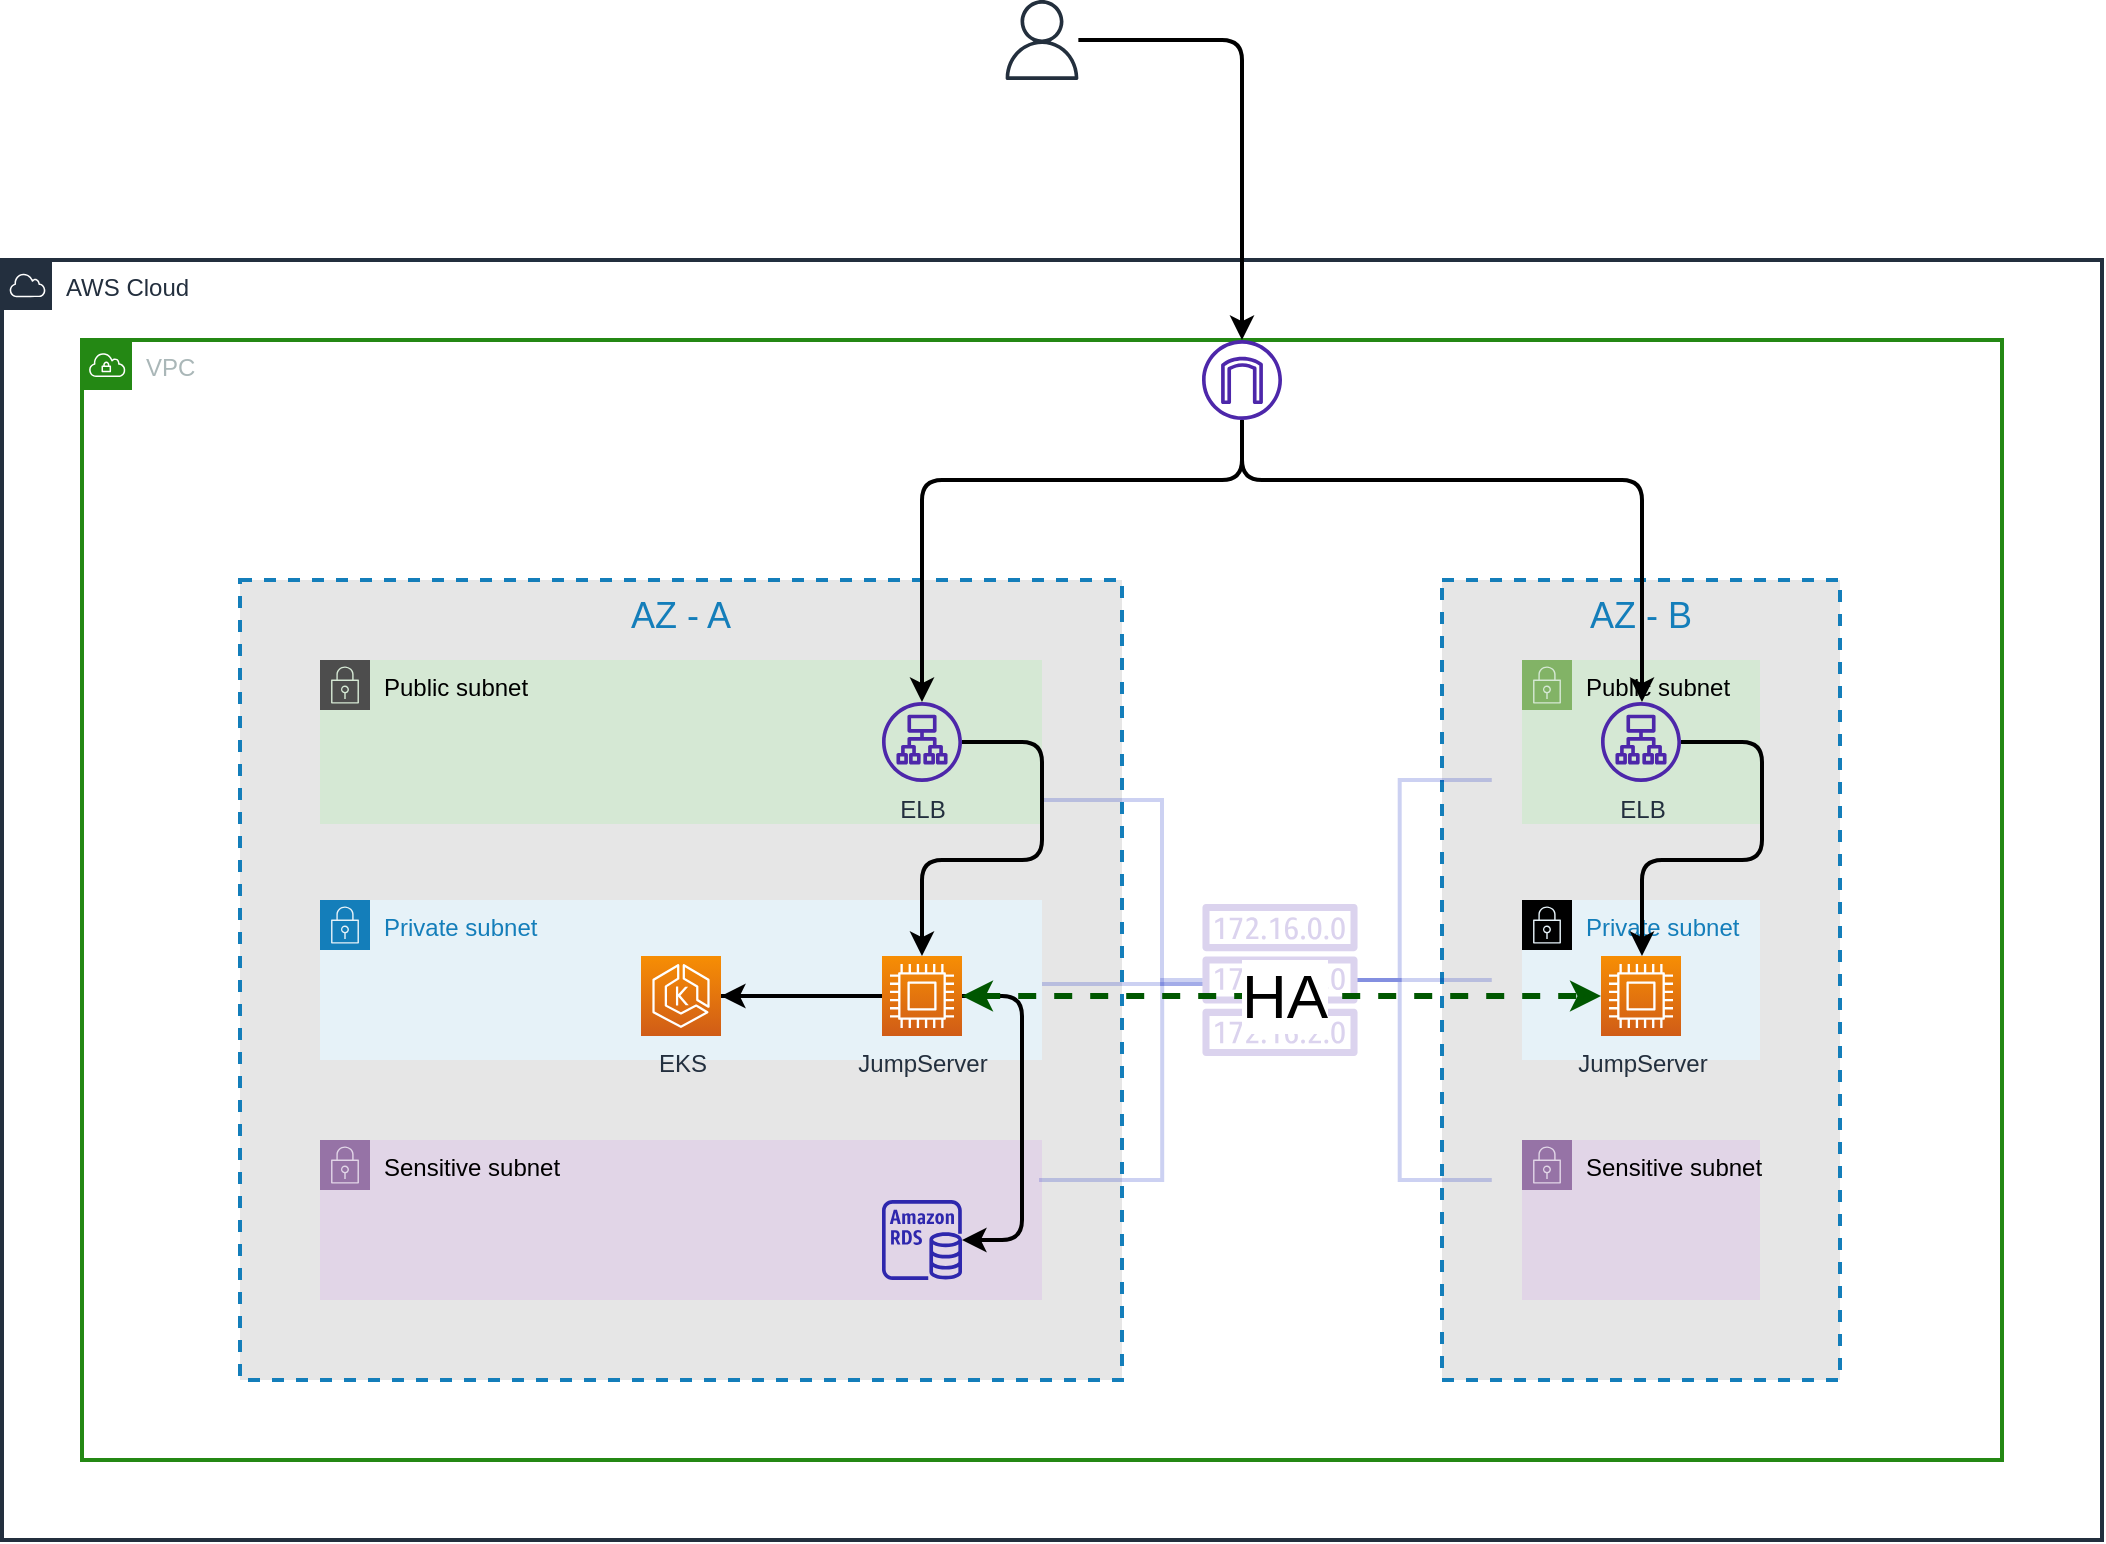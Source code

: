 <mxfile version="16.1.0" type="github">
  <diagram id="u_3kQUr9uVrfoITGdIjY" name="Page-1">
    <mxGraphModel dx="1608" dy="903" grid="1" gridSize="10" guides="1" tooltips="1" connect="1" arrows="1" fold="1" page="1" pageScale="1" pageWidth="827" pageHeight="1169" math="0" shadow="0">
      <root>
        <mxCell id="0" />
        <mxCell id="1" parent="0" />
        <mxCell id="-dqMX0dqwECL1H6PeXHk-1" value="AWS Cloud" style="points=[[0,0],[0.25,0],[0.5,0],[0.75,0],[1,0],[1,0.25],[1,0.5],[1,0.75],[1,1],[0.75,1],[0.5,1],[0.25,1],[0,1],[0,0.75],[0,0.5],[0,0.25]];outlineConnect=0;gradientColor=none;html=1;whiteSpace=wrap;fontSize=12;fontStyle=0;container=1;pointerEvents=0;collapsible=0;recursiveResize=0;shape=mxgraph.aws4.group;grIcon=mxgraph.aws4.group_aws_cloud;strokeColor=#232F3E;fillColor=default;verticalAlign=top;align=left;spacingLeft=30;fontColor=#232F3E;dashed=0;strokeWidth=2;" vertex="1" parent="1">
          <mxGeometry x="120" y="320" width="1050" height="640" as="geometry" />
        </mxCell>
        <mxCell id="-dqMX0dqwECL1H6PeXHk-2" value="VPC" style="points=[[0,0],[0.25,0],[0.5,0],[0.75,0],[1,0],[1,0.25],[1,0.5],[1,0.75],[1,1],[0.75,1],[0.5,1],[0.25,1],[0,1],[0,0.75],[0,0.5],[0,0.25]];outlineConnect=0;gradientColor=none;html=1;whiteSpace=wrap;fontSize=12;fontStyle=0;container=1;pointerEvents=0;collapsible=0;recursiveResize=0;shape=mxgraph.aws4.group;grIcon=mxgraph.aws4.group_vpc;strokeColor=#248814;fillColor=none;verticalAlign=top;align=left;spacingLeft=30;fontColor=#AAB7B8;dashed=0;strokeWidth=2;" vertex="1" parent="-dqMX0dqwECL1H6PeXHk-1">
          <mxGeometry x="40" y="40" width="960" height="560" as="geometry" />
        </mxCell>
        <mxCell id="-dqMX0dqwECL1H6PeXHk-23" value="AZ - B" style="fillColor=#E6E6E6;strokeColor=#147EBA;dashed=1;verticalAlign=top;fontStyle=0;fontColor=#147EBA;strokeWidth=2;fontSize=18;" vertex="1" parent="-dqMX0dqwECL1H6PeXHk-2">
          <mxGeometry x="680" y="120" width="199" height="400" as="geometry" />
        </mxCell>
        <mxCell id="-dqMX0dqwECL1H6PeXHk-3" value="AZ - A" style="fillColor=#E6E6E6;strokeColor=#147EBA;dashed=1;verticalAlign=top;fontStyle=0;fontColor=#147EBA;strokeWidth=2;fontSize=18;" vertex="1" parent="-dqMX0dqwECL1H6PeXHk-2">
          <mxGeometry x="79" y="120" width="441" height="400" as="geometry" />
        </mxCell>
        <mxCell id="-dqMX0dqwECL1H6PeXHk-5" value="Public subnet" style="points=[[0,0],[0.25,0],[0.5,0],[0.75,0],[1,0],[1,0.25],[1,0.5],[1,0.75],[1,1],[0.75,1],[0.5,1],[0.25,1],[0,1],[0,0.75],[0,0.5],[0,0.25]];outlineConnect=0;html=1;whiteSpace=wrap;fontSize=12;fontStyle=0;container=1;pointerEvents=0;collapsible=0;recursiveResize=0;shape=mxgraph.aws4.group;grIcon=mxgraph.aws4.group_security_group;grStroke=0;strokeColor=#4D4D4D;fillColor=#d5e8d4;verticalAlign=top;align=left;spacingLeft=30;dashed=0;strokeWidth=1;" vertex="1" parent="-dqMX0dqwECL1H6PeXHk-2">
          <mxGeometry x="119" y="160" width="361" height="82" as="geometry" />
        </mxCell>
        <mxCell id="-dqMX0dqwECL1H6PeXHk-6" value="ELB" style="sketch=0;outlineConnect=0;fontColor=#232F3E;gradientColor=none;fillColor=#4D27AA;strokeColor=none;dashed=0;verticalLabelPosition=bottom;verticalAlign=top;align=center;html=1;fontSize=12;fontStyle=0;aspect=fixed;pointerEvents=1;shape=mxgraph.aws4.application_load_balancer;" vertex="1" parent="-dqMX0dqwECL1H6PeXHk-5">
          <mxGeometry x="281" y="21" width="40" height="40" as="geometry" />
        </mxCell>
        <mxCell id="-dqMX0dqwECL1H6PeXHk-9" value="Private subnet" style="points=[[0,0],[0.25,0],[0.5,0],[0.75,0],[1,0],[1,0.25],[1,0.5],[1,0.75],[1,1],[0.75,1],[0.5,1],[0.25,1],[0,1],[0,0.75],[0,0.5],[0,0.25]];outlineConnect=0;gradientColor=none;html=1;whiteSpace=wrap;fontSize=12;fontStyle=0;container=1;pointerEvents=0;collapsible=0;recursiveResize=0;shape=mxgraph.aws4.group;grIcon=mxgraph.aws4.group_security_group;grStroke=0;strokeColor=#147EBA;fillColor=#E6F2F8;verticalAlign=top;align=left;spacingLeft=30;fontColor=#147EBA;dashed=0;" vertex="1" parent="-dqMX0dqwECL1H6PeXHk-2">
          <mxGeometry x="119" y="280" width="361" height="80" as="geometry" />
        </mxCell>
        <mxCell id="-dqMX0dqwECL1H6PeXHk-35" value="JumpServer" style="sketch=0;points=[[0,0,0],[0.25,0,0],[0.5,0,0],[0.75,0,0],[1,0,0],[0,1,0],[0.25,1,0],[0.5,1,0],[0.75,1,0],[1,1,0],[0,0.25,0],[0,0.5,0],[0,0.75,0],[1,0.25,0],[1,0.5,0],[1,0.75,0]];outlineConnect=0;fontColor=#232F3E;gradientColor=#F78E04;gradientDirection=north;fillColor=#D05C17;strokeColor=#ffffff;dashed=0;verticalLabelPosition=bottom;verticalAlign=top;align=center;html=1;fontSize=12;fontStyle=0;aspect=fixed;shape=mxgraph.aws4.resourceIcon;resIcon=mxgraph.aws4.compute;" vertex="1" parent="-dqMX0dqwECL1H6PeXHk-9">
          <mxGeometry x="281" y="28" width="40" height="40" as="geometry" />
        </mxCell>
        <mxCell id="-dqMX0dqwECL1H6PeXHk-11" value="Sensitive subnet" style="points=[[0,0],[0.25,0],[0.5,0],[0.75,0],[1,0],[1,0.25],[1,0.5],[1,0.75],[1,1],[0.75,1],[0.5,1],[0.25,1],[0,1],[0,0.75],[0,0.5],[0,0.25]];outlineConnect=0;html=1;whiteSpace=wrap;fontSize=12;fontStyle=0;container=1;pointerEvents=0;collapsible=0;recursiveResize=0;shape=mxgraph.aws4.group;grIcon=mxgraph.aws4.group_security_group;grStroke=0;strokeColor=#9673a6;fillColor=#e1d5e7;verticalAlign=top;align=left;spacingLeft=30;dashed=0;" vertex="1" parent="-dqMX0dqwECL1H6PeXHk-2">
          <mxGeometry x="119" y="400" width="361" height="80" as="geometry" />
        </mxCell>
        <mxCell id="-dqMX0dqwECL1H6PeXHk-12" value="" style="sketch=0;outlineConnect=0;fontColor=#232F3E;gradientColor=none;fillColor=#2E27AD;strokeColor=none;dashed=0;verticalLabelPosition=bottom;verticalAlign=top;align=center;html=1;fontSize=12;fontStyle=0;aspect=fixed;pointerEvents=1;shape=mxgraph.aws4.rds_instance;" vertex="1" parent="-dqMX0dqwECL1H6PeXHk-11">
          <mxGeometry x="281" y="30" width="40" height="40" as="geometry" />
        </mxCell>
        <mxCell id="-dqMX0dqwECL1H6PeXHk-13" style="edgeStyle=orthogonalEdgeStyle;rounded=0;orthogonalLoop=1;jettySize=auto;html=1;strokeWidth=2;endArrow=none;endFill=0;fillColor=#0050ef;strokeColor=#001DBC;opacity=20;" edge="1" parent="-dqMX0dqwECL1H6PeXHk-2" source="-dqMX0dqwECL1H6PeXHk-19">
          <mxGeometry relative="1" as="geometry">
            <mxPoint x="480" y="230" as="targetPoint" />
            <Array as="points">
              <mxPoint x="540" y="322" />
              <mxPoint x="540" y="230" />
            </Array>
          </mxGeometry>
        </mxCell>
        <mxCell id="-dqMX0dqwECL1H6PeXHk-14" style="edgeStyle=orthogonalEdgeStyle;rounded=0;orthogonalLoop=1;jettySize=auto;html=1;endArrow=none;endFill=0;strokeWidth=2;strokeColor=#001DBC;fillColor=#0050ef;opacity=20;" edge="1" parent="-dqMX0dqwECL1H6PeXHk-2" source="-dqMX0dqwECL1H6PeXHk-19">
          <mxGeometry relative="1" as="geometry">
            <mxPoint x="481" y="323" as="targetPoint" />
            <Array as="points">
              <mxPoint x="510" y="322" />
              <mxPoint x="510" y="322" />
            </Array>
          </mxGeometry>
        </mxCell>
        <mxCell id="-dqMX0dqwECL1H6PeXHk-15" style="edgeStyle=orthogonalEdgeStyle;rounded=0;orthogonalLoop=1;jettySize=auto;html=1;entryX=0.906;entryY=0.75;entryDx=0;entryDy=0;entryPerimeter=0;endArrow=none;endFill=0;strokeWidth=2;strokeColor=#001DBC;fillColor=#0050ef;opacity=20;" edge="1" parent="-dqMX0dqwECL1H6PeXHk-2" source="-dqMX0dqwECL1H6PeXHk-19" target="-dqMX0dqwECL1H6PeXHk-3">
          <mxGeometry relative="1" as="geometry" />
        </mxCell>
        <mxCell id="-dqMX0dqwECL1H6PeXHk-16" style="edgeStyle=orthogonalEdgeStyle;rounded=0;orthogonalLoop=1;jettySize=auto;html=1;entryX=0.125;entryY=0.25;entryDx=0;entryDy=0;entryPerimeter=0;endArrow=none;endFill=0;strokeWidth=2;strokeColor=#001DBC;fillColor=#0050ef;opacity=20;" edge="1" parent="-dqMX0dqwECL1H6PeXHk-2" source="-dqMX0dqwECL1H6PeXHk-19" target="-dqMX0dqwECL1H6PeXHk-23">
          <mxGeometry relative="1" as="geometry" />
        </mxCell>
        <mxCell id="-dqMX0dqwECL1H6PeXHk-17" style="edgeStyle=orthogonalEdgeStyle;rounded=0;orthogonalLoop=1;jettySize=auto;html=1;entryX=0.125;entryY=0.5;entryDx=0;entryDy=0;entryPerimeter=0;endArrow=none;endFill=0;strokeWidth=2;strokeColor=#001DBC;fillColor=#0050ef;opacity=20;" edge="1" parent="-dqMX0dqwECL1H6PeXHk-2" source="-dqMX0dqwECL1H6PeXHk-19" target="-dqMX0dqwECL1H6PeXHk-23">
          <mxGeometry relative="1" as="geometry" />
        </mxCell>
        <mxCell id="-dqMX0dqwECL1H6PeXHk-18" style="edgeStyle=orthogonalEdgeStyle;rounded=0;orthogonalLoop=1;jettySize=auto;html=1;entryX=0.125;entryY=0.75;entryDx=0;entryDy=0;entryPerimeter=0;endArrow=none;endFill=0;strokeWidth=2;strokeColor=#001DBC;fillColor=#0050ef;opacity=20;" edge="1" parent="-dqMX0dqwECL1H6PeXHk-2" source="-dqMX0dqwECL1H6PeXHk-19" target="-dqMX0dqwECL1H6PeXHk-23">
          <mxGeometry relative="1" as="geometry" />
        </mxCell>
        <mxCell id="-dqMX0dqwECL1H6PeXHk-19" value="" style="sketch=0;outlineConnect=0;fontColor=#232F3E;gradientColor=none;fillColor=#4D27AA;strokeColor=none;dashed=0;verticalLabelPosition=bottom;verticalAlign=top;align=center;html=1;fontSize=12;fontStyle=0;aspect=fixed;pointerEvents=1;shape=mxgraph.aws4.route_table;opacity=20;" vertex="1" parent="-dqMX0dqwECL1H6PeXHk-2">
          <mxGeometry x="560" y="282" width="78" height="76" as="geometry" />
        </mxCell>
        <mxCell id="-dqMX0dqwECL1H6PeXHk-20" value="" style="sketch=0;outlineConnect=0;fontColor=#232F3E;gradientColor=none;fillColor=#4D27AA;strokeColor=none;dashed=0;verticalLabelPosition=bottom;verticalAlign=top;align=center;html=1;fontSize=12;fontStyle=0;aspect=fixed;pointerEvents=1;shape=mxgraph.aws4.internet_gateway;" vertex="1" parent="-dqMX0dqwECL1H6PeXHk-2">
          <mxGeometry x="560" width="40" height="40" as="geometry" />
        </mxCell>
        <mxCell id="-dqMX0dqwECL1H6PeXHk-22" style="edgeStyle=orthogonalEdgeStyle;rounded=1;orthogonalLoop=1;jettySize=auto;html=1;strokeWidth=2;startArrow=none;" edge="1" parent="-dqMX0dqwECL1H6PeXHk-2" target="-dqMX0dqwECL1H6PeXHk-12">
          <mxGeometry relative="1" as="geometry">
            <mxPoint x="440" y="328" as="sourcePoint" />
            <Array as="points">
              <mxPoint x="470" y="328" />
              <mxPoint x="470" y="450" />
            </Array>
          </mxGeometry>
        </mxCell>
        <mxCell id="-dqMX0dqwECL1H6PeXHk-25" value="Public subnet" style="points=[[0,0],[0.25,0],[0.5,0],[0.75,0],[1,0],[1,0.25],[1,0.5],[1,0.75],[1,1],[0.75,1],[0.5,1],[0.25,1],[0,1],[0,0.75],[0,0.5],[0,0.25]];outlineConnect=0;html=1;whiteSpace=wrap;fontSize=12;fontStyle=0;container=1;pointerEvents=0;collapsible=0;recursiveResize=0;shape=mxgraph.aws4.group;grIcon=mxgraph.aws4.group_security_group;grStroke=0;strokeColor=#82b366;fillColor=#d5e8d4;verticalAlign=top;align=left;spacingLeft=30;dashed=0;" vertex="1" parent="-dqMX0dqwECL1H6PeXHk-2">
          <mxGeometry x="720" y="160" width="119" height="82" as="geometry" />
        </mxCell>
        <mxCell id="-dqMX0dqwECL1H6PeXHk-29" value="Private subnet" style="points=[[0,0],[0.25,0],[0.5,0],[0.75,0],[1,0],[1,0.25],[1,0.5],[1,0.75],[1,1],[0.75,1],[0.5,1],[0.25,1],[0,1],[0,0.75],[0,0.5],[0,0.25]];outlineConnect=0;gradientColor=none;html=1;whiteSpace=wrap;fontSize=12;fontStyle=0;container=1;pointerEvents=0;collapsible=0;recursiveResize=0;shape=mxgraph.aws4.group;grIcon=mxgraph.aws4.group_security_group;grStroke=0;strokeColor=#000000;fillColor=#E6F2F8;verticalAlign=top;align=left;spacingLeft=30;fontColor=#147EBA;dashed=0;" vertex="1" parent="-dqMX0dqwECL1H6PeXHk-2">
          <mxGeometry x="720" y="280" width="119" height="80" as="geometry" />
        </mxCell>
        <mxCell id="-dqMX0dqwECL1H6PeXHk-48" value="JumpServer" style="sketch=0;points=[[0,0,0],[0.25,0,0],[0.5,0,0],[0.75,0,0],[1,0,0],[0,1,0],[0.25,1,0],[0.5,1,0],[0.75,1,0],[1,1,0],[0,0.25,0],[0,0.5,0],[0,0.75,0],[1,0.25,0],[1,0.5,0],[1,0.75,0]];outlineConnect=0;fontColor=#232F3E;gradientColor=#F78E04;gradientDirection=north;fillColor=#D05C17;strokeColor=#ffffff;dashed=0;verticalLabelPosition=bottom;verticalAlign=top;align=center;html=1;fontSize=12;fontStyle=0;aspect=fixed;shape=mxgraph.aws4.resourceIcon;resIcon=mxgraph.aws4.compute;" vertex="1" parent="-dqMX0dqwECL1H6PeXHk-29">
          <mxGeometry x="39.5" y="28" width="40" height="40" as="geometry" />
        </mxCell>
        <mxCell id="-dqMX0dqwECL1H6PeXHk-31" value="Sensitive&amp;nbsp;subnet" style="points=[[0,0],[0.25,0],[0.5,0],[0.75,0],[1,0],[1,0.25],[1,0.5],[1,0.75],[1,1],[0.75,1],[0.5,1],[0.25,1],[0,1],[0,0.75],[0,0.5],[0,0.25]];outlineConnect=0;html=1;whiteSpace=wrap;fontSize=12;fontStyle=0;container=1;pointerEvents=0;collapsible=0;recursiveResize=0;shape=mxgraph.aws4.group;grIcon=mxgraph.aws4.group_security_group;grStroke=0;strokeColor=#9673a6;fillColor=#e1d5e7;verticalAlign=top;align=left;spacingLeft=30;dashed=0;" vertex="1" parent="-dqMX0dqwECL1H6PeXHk-2">
          <mxGeometry x="720" y="400" width="119" height="80" as="geometry" />
        </mxCell>
        <mxCell id="-dqMX0dqwECL1H6PeXHk-4" style="edgeStyle=orthogonalEdgeStyle;rounded=1;orthogonalLoop=1;jettySize=auto;html=1;strokeWidth=2;startArrow=classic;startFill=1;endArrow=none;endFill=0;" edge="1" parent="-dqMX0dqwECL1H6PeXHk-2" source="-dqMX0dqwECL1H6PeXHk-6" target="-dqMX0dqwECL1H6PeXHk-20">
          <mxGeometry relative="1" as="geometry">
            <Array as="points">
              <mxPoint x="420" y="70" />
              <mxPoint x="580" y="70" />
            </Array>
          </mxGeometry>
        </mxCell>
        <mxCell id="-dqMX0dqwECL1H6PeXHk-37" style="edgeStyle=orthogonalEdgeStyle;rounded=1;orthogonalLoop=1;jettySize=auto;html=1;startArrow=none;startFill=0;endArrow=classic;endFill=1;strokeWidth=2;" edge="1" parent="-dqMX0dqwECL1H6PeXHk-2" source="-dqMX0dqwECL1H6PeXHk-6" target="-dqMX0dqwECL1H6PeXHk-35">
          <mxGeometry relative="1" as="geometry">
            <Array as="points">
              <mxPoint x="480" y="201" />
              <mxPoint x="480" y="260" />
              <mxPoint x="420" y="260" />
            </Array>
          </mxGeometry>
        </mxCell>
        <mxCell id="-dqMX0dqwECL1H6PeXHk-38" style="edgeStyle=orthogonalEdgeStyle;rounded=1;orthogonalLoop=1;jettySize=auto;html=1;startArrow=none;startFill=0;endArrow=classic;endFill=1;strokeWidth=2;" edge="1" parent="-dqMX0dqwECL1H6PeXHk-2" source="-dqMX0dqwECL1H6PeXHk-35" target="-dqMX0dqwECL1H6PeXHk-10">
          <mxGeometry relative="1" as="geometry" />
        </mxCell>
        <mxCell id="-dqMX0dqwECL1H6PeXHk-10" value="EKS" style="sketch=0;points=[[0,0,0],[0.25,0,0],[0.5,0,0],[0.75,0,0],[1,0,0],[0,1,0],[0.25,1,0],[0.5,1,0],[0.75,1,0],[1,1,0],[0,0.25,0],[0,0.5,0],[0,0.75,0],[1,0.25,0],[1,0.5,0],[1,0.75,0]];outlineConnect=0;fontColor=#232F3E;gradientColor=#F78E04;gradientDirection=north;fillColor=#D05C17;strokeColor=#ffffff;dashed=0;verticalLabelPosition=bottom;verticalAlign=top;align=center;html=1;fontSize=12;fontStyle=0;aspect=fixed;shape=mxgraph.aws4.resourceIcon;resIcon=mxgraph.aws4.eks;" vertex="1" parent="-dqMX0dqwECL1H6PeXHk-2">
          <mxGeometry x="279.5" y="308" width="40" height="40" as="geometry" />
        </mxCell>
        <mxCell id="-dqMX0dqwECL1H6PeXHk-39" value="" style="edgeStyle=orthogonalEdgeStyle;rounded=1;orthogonalLoop=1;jettySize=auto;html=1;strokeWidth=2;exitX=0;exitY=0.5;exitDx=0;exitDy=0;exitPerimeter=0;endArrow=none;" edge="1" parent="-dqMX0dqwECL1H6PeXHk-2" source="-dqMX0dqwECL1H6PeXHk-35" target="-dqMX0dqwECL1H6PeXHk-10">
          <mxGeometry relative="1" as="geometry">
            <mxPoint x="560" y="688" as="sourcePoint" />
            <mxPoint x="459.04" y="790.05" as="targetPoint" />
          </mxGeometry>
        </mxCell>
        <mxCell id="-dqMX0dqwECL1H6PeXHk-46" style="edgeStyle=orthogonalEdgeStyle;rounded=1;orthogonalLoop=1;jettySize=auto;html=1;startArrow=none;startFill=0;endArrow=classic;endFill=1;strokeWidth=2;" edge="1" parent="-dqMX0dqwECL1H6PeXHk-2" source="-dqMX0dqwECL1H6PeXHk-20" target="-dqMX0dqwECL1H6PeXHk-45">
          <mxGeometry relative="1" as="geometry">
            <Array as="points">
              <mxPoint x="580" y="70" />
              <mxPoint x="780" y="70" />
            </Array>
          </mxGeometry>
        </mxCell>
        <mxCell id="-dqMX0dqwECL1H6PeXHk-47" style="edgeStyle=orthogonalEdgeStyle;rounded=1;orthogonalLoop=1;jettySize=auto;html=1;entryX=0.5;entryY=0;entryDx=0;entryDy=0;entryPerimeter=0;startArrow=none;startFill=0;endArrow=classic;endFill=1;strokeWidth=2;" edge="1" parent="-dqMX0dqwECL1H6PeXHk-2" source="-dqMX0dqwECL1H6PeXHk-45" target="-dqMX0dqwECL1H6PeXHk-48">
          <mxGeometry relative="1" as="geometry">
            <Array as="points">
              <mxPoint x="840" y="201" />
              <mxPoint x="840" y="260" />
              <mxPoint x="780" y="260" />
              <mxPoint x="780" y="308" />
            </Array>
          </mxGeometry>
        </mxCell>
        <mxCell id="-dqMX0dqwECL1H6PeXHk-45" value="ELB" style="sketch=0;outlineConnect=0;fontColor=#232F3E;gradientColor=none;fillColor=#4D27AA;strokeColor=none;dashed=0;verticalLabelPosition=bottom;verticalAlign=top;align=center;html=1;fontSize=12;fontStyle=0;aspect=fixed;pointerEvents=1;shape=mxgraph.aws4.application_load_balancer;" vertex="1" parent="-dqMX0dqwECL1H6PeXHk-2">
          <mxGeometry x="759.5" y="181" width="40" height="40" as="geometry" />
        </mxCell>
        <mxCell id="-dqMX0dqwECL1H6PeXHk-49" style="edgeStyle=orthogonalEdgeStyle;rounded=0;orthogonalLoop=1;jettySize=auto;html=1;startArrow=classic;startFill=1;endArrow=classic;endFill=1;dashed=1;strokeWidth=3;fillColor=#008a00;strokeColor=#005700;" edge="1" parent="-dqMX0dqwECL1H6PeXHk-2" source="-dqMX0dqwECL1H6PeXHk-35" target="-dqMX0dqwECL1H6PeXHk-48">
          <mxGeometry relative="1" as="geometry" />
        </mxCell>
        <mxCell id="-dqMX0dqwECL1H6PeXHk-50" value="HA" style="edgeLabel;html=1;align=center;verticalAlign=middle;resizable=0;points=[];fontSize=31;" vertex="1" connectable="0" parent="-dqMX0dqwECL1H6PeXHk-49">
          <mxGeometry x="0.442" y="-1" relative="1" as="geometry">
            <mxPoint x="-70" y="-1" as="offset" />
          </mxGeometry>
        </mxCell>
        <mxCell id="-dqMX0dqwECL1H6PeXHk-43" style="edgeStyle=orthogonalEdgeStyle;rounded=1;orthogonalLoop=1;jettySize=auto;html=1;startArrow=none;startFill=0;endArrow=classic;endFill=1;strokeWidth=2;" edge="1" parent="1" source="-dqMX0dqwECL1H6PeXHk-42" target="-dqMX0dqwECL1H6PeXHk-20">
          <mxGeometry relative="1" as="geometry" />
        </mxCell>
        <mxCell id="-dqMX0dqwECL1H6PeXHk-42" value="" style="sketch=0;outlineConnect=0;fontColor=#232F3E;gradientColor=none;fillColor=#232F3D;strokeColor=none;dashed=0;verticalLabelPosition=bottom;verticalAlign=top;align=center;html=1;fontSize=12;fontStyle=0;aspect=fixed;pointerEvents=1;shape=mxgraph.aws4.user;" vertex="1" parent="1">
          <mxGeometry x="620" y="190" width="40" height="40" as="geometry" />
        </mxCell>
      </root>
    </mxGraphModel>
  </diagram>
</mxfile>
